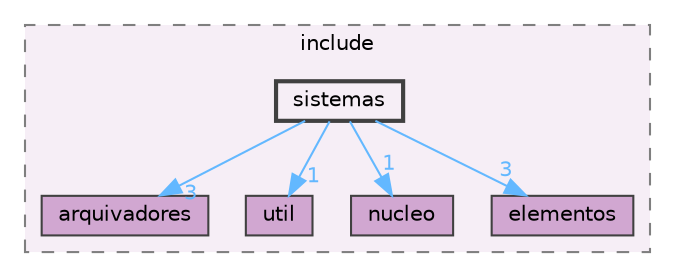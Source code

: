 digraph "becommons/include/sistemas"
{
 // LATEX_PDF_SIZE
  bgcolor="transparent";
  edge [fontname=Helvetica,fontsize=10,labelfontname=Helvetica,labelfontsize=10];
  node [fontname=Helvetica,fontsize=10,shape=box,height=0.2,width=0.4];
  compound=true
  subgraph clusterdir_9a744b5567c265deacf566b467d8af59 {
    graph [ bgcolor="#f6eef6", pencolor="grey50", label="include", fontname=Helvetica,fontsize=10 style="filled,dashed", URL="dir_9a744b5567c265deacf566b467d8af59.html",tooltip=""]
  dir_0058f9f8930e3f234e27134542bf0d59 [label="arquivadores", fillcolor="#d1a7d1", color="grey25", style="filled", URL="dir_0058f9f8930e3f234e27134542bf0d59.html",tooltip=""];
  dir_01945739458c10315f029035be55b339 [label="util", fillcolor="#d1a7d1", color="grey25", style="filled", URL="dir_01945739458c10315f029035be55b339.html",tooltip=""];
  dir_6d1d8208ac4b46200d5c1cb355b49c73 [label="nucleo", fillcolor="#d1a7d1", color="grey25", style="filled", URL="dir_6d1d8208ac4b46200d5c1cb355b49c73.html",tooltip=""];
  dir_b1eee439f86f75fbc695d9d24374e815 [label="elementos", fillcolor="#d1a7d1", color="grey25", style="filled", URL="dir_b1eee439f86f75fbc695d9d24374e815.html",tooltip=""];
  dir_c7a417469c1f088065cd2c30eb0a4785 [label="sistemas", fillcolor="#f6eef6", color="grey25", style="filled,bold", URL="dir_c7a417469c1f088065cd2c30eb0a4785.html",tooltip=""];
  }
  dir_c7a417469c1f088065cd2c30eb0a4785->dir_0058f9f8930e3f234e27134542bf0d59 [headlabel="3", labeldistance=1.5 headhref="dir_000020_000002.html" href="dir_000020_000002.html" color="steelblue1" fontcolor="steelblue1"];
  dir_c7a417469c1f088065cd2c30eb0a4785->dir_01945739458c10315f029035be55b339 [headlabel="1", labeldistance=1.5 headhref="dir_000020_000027.html" href="dir_000020_000027.html" color="steelblue1" fontcolor="steelblue1"];
  dir_c7a417469c1f088065cd2c30eb0a4785->dir_6d1d8208ac4b46200d5c1cb355b49c73 [headlabel="1", labeldistance=1.5 headhref="dir_000020_000015.html" href="dir_000020_000015.html" color="steelblue1" fontcolor="steelblue1"];
  dir_c7a417469c1f088065cd2c30eb0a4785->dir_b1eee439f86f75fbc695d9d24374e815 [headlabel="3", labeldistance=1.5 headhref="dir_000020_000009.html" href="dir_000020_000009.html" color="steelblue1" fontcolor="steelblue1"];
}
